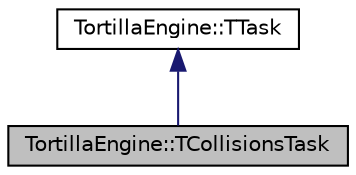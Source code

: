 digraph "TortillaEngine::TCollisionsTask"
{
 // LATEX_PDF_SIZE
  edge [fontname="Helvetica",fontsize="10",labelfontname="Helvetica",labelfontsize="10"];
  node [fontname="Helvetica",fontsize="10",shape=record];
  Node1 [label="TortillaEngine::TCollisionsTask",height=0.2,width=0.4,color="black", fillcolor="grey75", style="filled", fontcolor="black",tooltip="The task class to manage collisions in a scene."];
  Node2 -> Node1 [dir="back",color="midnightblue",fontsize="10",style="solid",fontname="Helvetica"];
  Node2 [label="TortillaEngine::TTask",height=0.2,width=0.4,color="black", fillcolor="white", style="filled",URL="$class_tortilla_engine_1_1_t_task.html",tooltip="Base class for all the tasks."];
}
